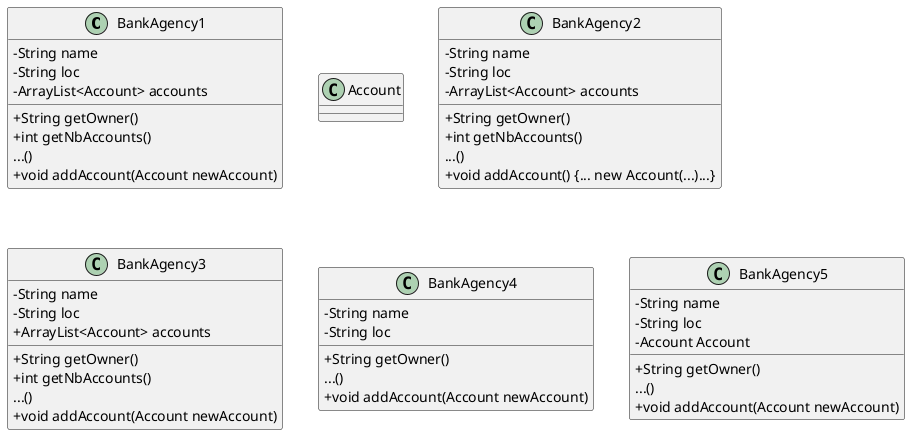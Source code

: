 @startuml

skinparam classAttributeIconSize 0

class BankAgency1 {
	-String name
	-String loc
	-ArrayList<Account> accounts
	+String getOwner()
	+int getNbAccounts()
	...()
	+void addAccount(Account newAccount)
}

class Account {
}

class BankAgency2 {
	-String name
	-String loc
	-ArrayList<Account> accounts
	+String getOwner()
	+int getNbAccounts()
	...()
	+void addAccount() {... new Account(...)...}
}

class BankAgency3 {
	-String name
	-String loc
	+ArrayList<Account> accounts
	+String getOwner()
	+int getNbAccounts()
	...()
	+void addAccount(Account newAccount)
}

class BankAgency4 {
	-String name
	-String loc
	+String getOwner()
	...()
	+void addAccount(Account newAccount)
}

class BankAgency5 {
	-String name
	-String loc
	-Account Account
	+String getOwner()
	...()
	+void addAccount(Account newAccount)
}



@enduml
